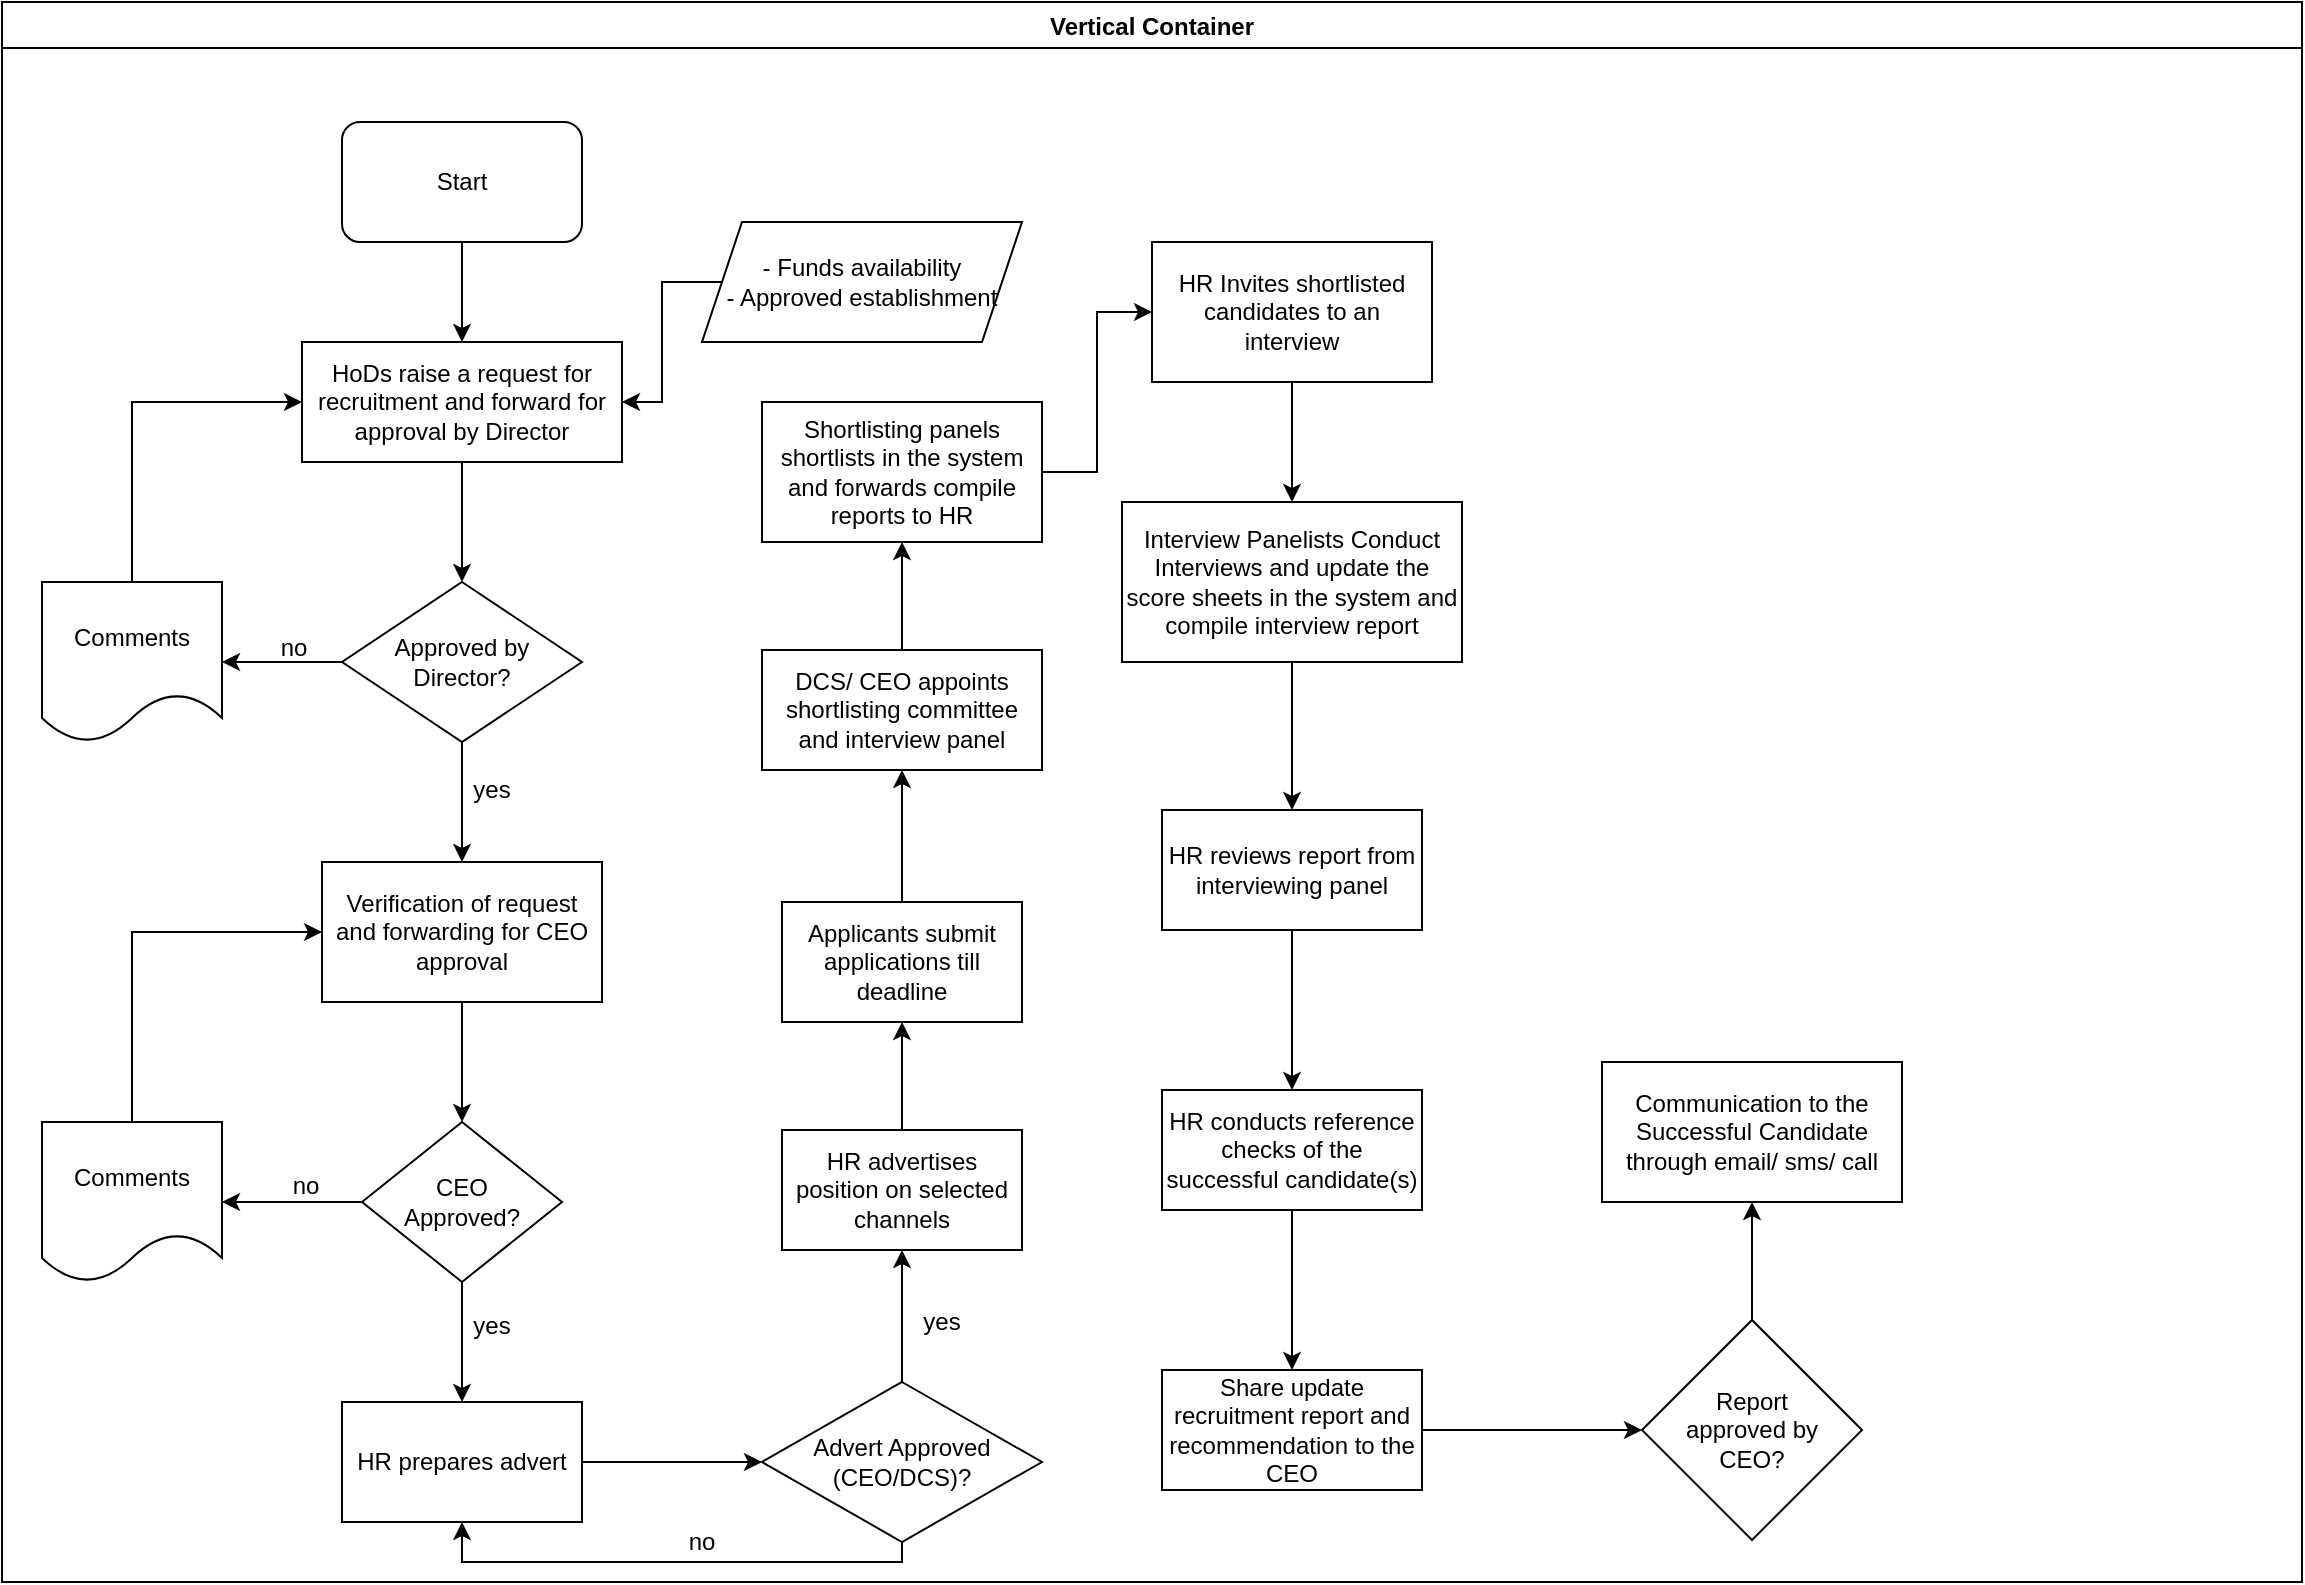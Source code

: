 <mxfile version="14.9.3" type="github">
  <diagram id="_uHtcUy28epvlYG5cTlM" name="Page-1">
    <mxGraphModel dx="1038" dy="508" grid="1" gridSize="10" guides="1" tooltips="1" connect="1" arrows="1" fold="1" page="1" pageScale="1" pageWidth="1169" pageHeight="827" math="0" shadow="0">
      <root>
        <mxCell id="0" />
        <mxCell id="1" parent="0" />
        <mxCell id="60VNQbsgn3sJ91GgjY-L-1" value="Vertical Container" style="swimlane;" vertex="1" parent="1">
          <mxGeometry x="10" y="20" width="1150" height="790" as="geometry" />
        </mxCell>
        <mxCell id="60VNQbsgn3sJ91GgjY-L-2" value="Start" style="rounded=1;whiteSpace=wrap;html=1;" vertex="1" parent="60VNQbsgn3sJ91GgjY-L-1">
          <mxGeometry x="170" y="60" width="120" height="60" as="geometry" />
        </mxCell>
        <mxCell id="60VNQbsgn3sJ91GgjY-L-9" value="" style="edgeStyle=orthogonalEdgeStyle;rounded=0;orthogonalLoop=1;jettySize=auto;html=1;" edge="1" parent="60VNQbsgn3sJ91GgjY-L-1" source="60VNQbsgn3sJ91GgjY-L-5" target="60VNQbsgn3sJ91GgjY-L-8">
          <mxGeometry relative="1" as="geometry" />
        </mxCell>
        <mxCell id="60VNQbsgn3sJ91GgjY-L-5" value="&lt;span lang=&quot;EN-GB&quot;&gt;HoDs raise a request for recruitment and forward for approval by Director&lt;br&gt;&lt;/span&gt;" style="rounded=0;whiteSpace=wrap;html=1;" vertex="1" parent="60VNQbsgn3sJ91GgjY-L-1">
          <mxGeometry x="150" y="170" width="160" height="60" as="geometry" />
        </mxCell>
        <mxCell id="60VNQbsgn3sJ91GgjY-L-4" value="" style="edgeStyle=orthogonalEdgeStyle;rounded=0;orthogonalLoop=1;jettySize=auto;html=1;" edge="1" parent="60VNQbsgn3sJ91GgjY-L-1" source="60VNQbsgn3sJ91GgjY-L-2" target="60VNQbsgn3sJ91GgjY-L-5">
          <mxGeometry relative="1" as="geometry">
            <mxPoint x="230" y="200" as="targetPoint" />
          </mxGeometry>
        </mxCell>
        <mxCell id="60VNQbsgn3sJ91GgjY-L-7" value="" style="edgeStyle=orthogonalEdgeStyle;rounded=0;orthogonalLoop=1;jettySize=auto;html=1;" edge="1" parent="60VNQbsgn3sJ91GgjY-L-1" source="60VNQbsgn3sJ91GgjY-L-6" target="60VNQbsgn3sJ91GgjY-L-5">
          <mxGeometry relative="1" as="geometry" />
        </mxCell>
        <mxCell id="60VNQbsgn3sJ91GgjY-L-6" value="&lt;div&gt;- Funds availability&lt;/div&gt;&lt;div&gt;- Approved establishment&lt;br&gt;&lt;/div&gt;" style="shape=parallelogram;perimeter=parallelogramPerimeter;whiteSpace=wrap;html=1;fixedSize=1;" vertex="1" parent="60VNQbsgn3sJ91GgjY-L-1">
          <mxGeometry x="350" y="110" width="160" height="60" as="geometry" />
        </mxCell>
        <mxCell id="60VNQbsgn3sJ91GgjY-L-11" value="" style="edgeStyle=orthogonalEdgeStyle;rounded=0;orthogonalLoop=1;jettySize=auto;html=1;" edge="1" parent="60VNQbsgn3sJ91GgjY-L-1" source="60VNQbsgn3sJ91GgjY-L-8" target="60VNQbsgn3sJ91GgjY-L-10">
          <mxGeometry relative="1" as="geometry" />
        </mxCell>
        <mxCell id="60VNQbsgn3sJ91GgjY-L-14" value="" style="edgeStyle=orthogonalEdgeStyle;rounded=0;orthogonalLoop=1;jettySize=auto;html=1;" edge="1" parent="60VNQbsgn3sJ91GgjY-L-1" source="60VNQbsgn3sJ91GgjY-L-8" target="60VNQbsgn3sJ91GgjY-L-13">
          <mxGeometry relative="1" as="geometry" />
        </mxCell>
        <mxCell id="60VNQbsgn3sJ91GgjY-L-8" value="Approved by Director?" style="rhombus;whiteSpace=wrap;html=1;rounded=0;" vertex="1" parent="60VNQbsgn3sJ91GgjY-L-1">
          <mxGeometry x="170" y="290" width="120" height="80" as="geometry" />
        </mxCell>
        <mxCell id="60VNQbsgn3sJ91GgjY-L-21" value="" style="edgeStyle=orthogonalEdgeStyle;rounded=0;orthogonalLoop=1;jettySize=auto;html=1;" edge="1" parent="60VNQbsgn3sJ91GgjY-L-1" source="60VNQbsgn3sJ91GgjY-L-10" target="60VNQbsgn3sJ91GgjY-L-20">
          <mxGeometry relative="1" as="geometry" />
        </mxCell>
        <mxCell id="60VNQbsgn3sJ91GgjY-L-10" value="Verification of request and forwarding for CEO approval" style="whiteSpace=wrap;html=1;rounded=0;" vertex="1" parent="60VNQbsgn3sJ91GgjY-L-1">
          <mxGeometry x="160" y="430" width="140" height="70" as="geometry" />
        </mxCell>
        <mxCell id="60VNQbsgn3sJ91GgjY-L-12" value="yes" style="text;html=1;strokeColor=none;fillColor=none;align=center;verticalAlign=middle;whiteSpace=wrap;rounded=0;" vertex="1" parent="60VNQbsgn3sJ91GgjY-L-1">
          <mxGeometry x="225" y="384" width="40" height="20" as="geometry" />
        </mxCell>
        <mxCell id="60VNQbsgn3sJ91GgjY-L-16" value="" style="edgeStyle=orthogonalEdgeStyle;rounded=0;orthogonalLoop=1;jettySize=auto;html=1;entryX=0;entryY=0.5;entryDx=0;entryDy=0;exitX=0.5;exitY=0;exitDx=0;exitDy=0;" edge="1" parent="60VNQbsgn3sJ91GgjY-L-1" source="60VNQbsgn3sJ91GgjY-L-13" target="60VNQbsgn3sJ91GgjY-L-5">
          <mxGeometry relative="1" as="geometry">
            <mxPoint x="65" y="200" as="targetPoint" />
          </mxGeometry>
        </mxCell>
        <mxCell id="60VNQbsgn3sJ91GgjY-L-13" value="Comments" style="shape=document;whiteSpace=wrap;html=1;boundedLbl=1;rounded=0;" vertex="1" parent="60VNQbsgn3sJ91GgjY-L-1">
          <mxGeometry x="20" y="290" width="90" height="80" as="geometry" />
        </mxCell>
        <mxCell id="60VNQbsgn3sJ91GgjY-L-23" value="" style="edgeStyle=orthogonalEdgeStyle;rounded=0;orthogonalLoop=1;jettySize=auto;html=1;" edge="1" parent="60VNQbsgn3sJ91GgjY-L-1" source="60VNQbsgn3sJ91GgjY-L-20" target="60VNQbsgn3sJ91GgjY-L-22">
          <mxGeometry relative="1" as="geometry" />
        </mxCell>
        <mxCell id="60VNQbsgn3sJ91GgjY-L-26" value="" style="edgeStyle=orthogonalEdgeStyle;rounded=0;orthogonalLoop=1;jettySize=auto;html=1;" edge="1" parent="60VNQbsgn3sJ91GgjY-L-1" source="60VNQbsgn3sJ91GgjY-L-20" target="60VNQbsgn3sJ91GgjY-L-25">
          <mxGeometry relative="1" as="geometry" />
        </mxCell>
        <mxCell id="60VNQbsgn3sJ91GgjY-L-20" value="&lt;div&gt;CEO &lt;br&gt;&lt;/div&gt;&lt;div&gt;Approved?&lt;/div&gt;" style="rhombus;whiteSpace=wrap;html=1;rounded=0;" vertex="1" parent="60VNQbsgn3sJ91GgjY-L-1">
          <mxGeometry x="180" y="560" width="100" height="80" as="geometry" />
        </mxCell>
        <mxCell id="60VNQbsgn3sJ91GgjY-L-30" value="" style="edgeStyle=orthogonalEdgeStyle;rounded=0;orthogonalLoop=1;jettySize=auto;html=1;" edge="1" parent="60VNQbsgn3sJ91GgjY-L-1" source="60VNQbsgn3sJ91GgjY-L-22" target="60VNQbsgn3sJ91GgjY-L-29">
          <mxGeometry relative="1" as="geometry" />
        </mxCell>
        <mxCell id="60VNQbsgn3sJ91GgjY-L-22" value="HR prepares advert" style="whiteSpace=wrap;html=1;rounded=0;" vertex="1" parent="60VNQbsgn3sJ91GgjY-L-1">
          <mxGeometry x="170" y="700" width="120" height="60" as="geometry" />
        </mxCell>
        <mxCell id="60VNQbsgn3sJ91GgjY-L-28" value="" style="edgeStyle=orthogonalEdgeStyle;rounded=0;orthogonalLoop=1;jettySize=auto;html=1;entryX=0;entryY=0.5;entryDx=0;entryDy=0;exitX=0.5;exitY=0;exitDx=0;exitDy=0;" edge="1" parent="60VNQbsgn3sJ91GgjY-L-1" source="60VNQbsgn3sJ91GgjY-L-25" target="60VNQbsgn3sJ91GgjY-L-10">
          <mxGeometry relative="1" as="geometry">
            <mxPoint x="65" y="470" as="targetPoint" />
          </mxGeometry>
        </mxCell>
        <mxCell id="60VNQbsgn3sJ91GgjY-L-25" value="Comments" style="shape=document;whiteSpace=wrap;html=1;boundedLbl=1;rounded=0;" vertex="1" parent="60VNQbsgn3sJ91GgjY-L-1">
          <mxGeometry x="20" y="560" width="90" height="80" as="geometry" />
        </mxCell>
        <mxCell id="60VNQbsgn3sJ91GgjY-L-32" value="" style="edgeStyle=orthogonalEdgeStyle;rounded=0;orthogonalLoop=1;jettySize=auto;html=1;" edge="1" parent="60VNQbsgn3sJ91GgjY-L-1" source="60VNQbsgn3sJ91GgjY-L-29" target="60VNQbsgn3sJ91GgjY-L-31">
          <mxGeometry relative="1" as="geometry" />
        </mxCell>
        <mxCell id="60VNQbsgn3sJ91GgjY-L-29" value="Advert Approved (CEO/DCS)?" style="rhombus;whiteSpace=wrap;html=1;rounded=0;" vertex="1" parent="60VNQbsgn3sJ91GgjY-L-1">
          <mxGeometry x="380" y="690" width="140" height="80" as="geometry" />
        </mxCell>
        <mxCell id="60VNQbsgn3sJ91GgjY-L-34" value="" style="edgeStyle=orthogonalEdgeStyle;rounded=0;orthogonalLoop=1;jettySize=auto;html=1;" edge="1" parent="60VNQbsgn3sJ91GgjY-L-1" source="60VNQbsgn3sJ91GgjY-L-31" target="60VNQbsgn3sJ91GgjY-L-33">
          <mxGeometry relative="1" as="geometry" />
        </mxCell>
        <mxCell id="60VNQbsgn3sJ91GgjY-L-31" value="HR advertises position on selected channels" style="whiteSpace=wrap;html=1;rounded=0;" vertex="1" parent="60VNQbsgn3sJ91GgjY-L-1">
          <mxGeometry x="390" y="564" width="120" height="60" as="geometry" />
        </mxCell>
        <mxCell id="60VNQbsgn3sJ91GgjY-L-41" value="" style="edgeStyle=orthogonalEdgeStyle;rounded=0;orthogonalLoop=1;jettySize=auto;html=1;" edge="1" parent="60VNQbsgn3sJ91GgjY-L-1" source="60VNQbsgn3sJ91GgjY-L-33" target="60VNQbsgn3sJ91GgjY-L-40">
          <mxGeometry relative="1" as="geometry" />
        </mxCell>
        <mxCell id="60VNQbsgn3sJ91GgjY-L-33" value="Applicants submit applications till deadline" style="whiteSpace=wrap;html=1;rounded=0;" vertex="1" parent="60VNQbsgn3sJ91GgjY-L-1">
          <mxGeometry x="390" y="450" width="120" height="60" as="geometry" />
        </mxCell>
        <mxCell id="60VNQbsgn3sJ91GgjY-L-35" value="yes" style="text;html=1;strokeColor=none;fillColor=none;align=center;verticalAlign=middle;whiteSpace=wrap;rounded=0;" vertex="1" parent="60VNQbsgn3sJ91GgjY-L-1">
          <mxGeometry x="450" y="650" width="40" height="20" as="geometry" />
        </mxCell>
        <mxCell id="60VNQbsgn3sJ91GgjY-L-37" value="" style="edgeStyle=orthogonalEdgeStyle;rounded=0;orthogonalLoop=1;jettySize=auto;html=1;entryX=0.5;entryY=1;entryDx=0;entryDy=0;exitX=0.5;exitY=1;exitDx=0;exitDy=0;" edge="1" parent="60VNQbsgn3sJ91GgjY-L-1" source="60VNQbsgn3sJ91GgjY-L-29" target="60VNQbsgn3sJ91GgjY-L-22">
          <mxGeometry relative="1" as="geometry">
            <mxPoint x="450" y="860" as="targetPoint" />
            <Array as="points">
              <mxPoint x="450" y="780" />
              <mxPoint x="230" y="780" />
            </Array>
          </mxGeometry>
        </mxCell>
        <mxCell id="60VNQbsgn3sJ91GgjY-L-44" value="" style="edgeStyle=orthogonalEdgeStyle;rounded=0;orthogonalLoop=1;jettySize=auto;html=1;" edge="1" parent="60VNQbsgn3sJ91GgjY-L-1" source="60VNQbsgn3sJ91GgjY-L-40" target="60VNQbsgn3sJ91GgjY-L-43">
          <mxGeometry relative="1" as="geometry" />
        </mxCell>
        <mxCell id="60VNQbsgn3sJ91GgjY-L-40" value="&lt;span lang=&quot;EN-GB&quot;&gt;DCS/ CEO appoints shortlisting committee and interview panel&lt;/span&gt;" style="whiteSpace=wrap;html=1;rounded=0;" vertex="1" parent="60VNQbsgn3sJ91GgjY-L-1">
          <mxGeometry x="380" y="324" width="140" height="60" as="geometry" />
        </mxCell>
        <mxCell id="60VNQbsgn3sJ91GgjY-L-46" value="" style="edgeStyle=orthogonalEdgeStyle;rounded=0;orthogonalLoop=1;jettySize=auto;html=1;entryX=0;entryY=0.5;entryDx=0;entryDy=0;" edge="1" parent="60VNQbsgn3sJ91GgjY-L-1" source="60VNQbsgn3sJ91GgjY-L-43" target="60VNQbsgn3sJ91GgjY-L-45">
          <mxGeometry relative="1" as="geometry" />
        </mxCell>
        <mxCell id="60VNQbsgn3sJ91GgjY-L-43" value="Shortlisting panels shortlists in the system and forwards compile reports to HR" style="whiteSpace=wrap;html=1;rounded=0;" vertex="1" parent="60VNQbsgn3sJ91GgjY-L-1">
          <mxGeometry x="380" y="200" width="140" height="70" as="geometry" />
        </mxCell>
        <mxCell id="60VNQbsgn3sJ91GgjY-L-48" value="" style="edgeStyle=orthogonalEdgeStyle;rounded=0;orthogonalLoop=1;jettySize=auto;html=1;" edge="1" parent="60VNQbsgn3sJ91GgjY-L-1" source="60VNQbsgn3sJ91GgjY-L-45" target="60VNQbsgn3sJ91GgjY-L-47">
          <mxGeometry relative="1" as="geometry" />
        </mxCell>
        <mxCell id="60VNQbsgn3sJ91GgjY-L-45" value="HR Invites shortlisted candidates to an interview" style="whiteSpace=wrap;html=1;rounded=0;" vertex="1" parent="60VNQbsgn3sJ91GgjY-L-1">
          <mxGeometry x="575" y="120" width="140" height="70" as="geometry" />
        </mxCell>
        <mxCell id="60VNQbsgn3sJ91GgjY-L-50" value="" style="edgeStyle=orthogonalEdgeStyle;rounded=0;orthogonalLoop=1;jettySize=auto;html=1;" edge="1" parent="60VNQbsgn3sJ91GgjY-L-1" source="60VNQbsgn3sJ91GgjY-L-47" target="60VNQbsgn3sJ91GgjY-L-49">
          <mxGeometry relative="1" as="geometry" />
        </mxCell>
        <mxCell id="60VNQbsgn3sJ91GgjY-L-47" value="&lt;span lang=&quot;EN-GB&quot;&gt;Interview Panelists Conduct Interviews and update the score sheets in the system and compile interview report&lt;br&gt;&lt;/span&gt;" style="whiteSpace=wrap;html=1;rounded=0;" vertex="1" parent="60VNQbsgn3sJ91GgjY-L-1">
          <mxGeometry x="560" y="250" width="170" height="80" as="geometry" />
        </mxCell>
        <mxCell id="60VNQbsgn3sJ91GgjY-L-52" value="" style="edgeStyle=orthogonalEdgeStyle;rounded=0;orthogonalLoop=1;jettySize=auto;html=1;" edge="1" parent="60VNQbsgn3sJ91GgjY-L-1" source="60VNQbsgn3sJ91GgjY-L-49" target="60VNQbsgn3sJ91GgjY-L-51">
          <mxGeometry relative="1" as="geometry" />
        </mxCell>
        <mxCell id="60VNQbsgn3sJ91GgjY-L-49" value="&lt;span lang=&quot;EN-GB&quot;&gt;HR reviews report from interviewing panel&lt;/span&gt;" style="whiteSpace=wrap;html=1;rounded=0;" vertex="1" parent="60VNQbsgn3sJ91GgjY-L-1">
          <mxGeometry x="580" y="404" width="130" height="60" as="geometry" />
        </mxCell>
        <mxCell id="60VNQbsgn3sJ91GgjY-L-54" value="" style="edgeStyle=orthogonalEdgeStyle;rounded=0;orthogonalLoop=1;jettySize=auto;html=1;" edge="1" parent="60VNQbsgn3sJ91GgjY-L-1" source="60VNQbsgn3sJ91GgjY-L-51" target="60VNQbsgn3sJ91GgjY-L-53">
          <mxGeometry relative="1" as="geometry" />
        </mxCell>
        <mxCell id="60VNQbsgn3sJ91GgjY-L-51" value="&lt;span lang=&quot;EN-GB&quot;&gt;HR conducts reference checks of the successful candidate(s)&lt;br&gt;&lt;/span&gt;" style="whiteSpace=wrap;html=1;rounded=0;" vertex="1" parent="60VNQbsgn3sJ91GgjY-L-1">
          <mxGeometry x="580" y="544" width="130" height="60" as="geometry" />
        </mxCell>
        <mxCell id="60VNQbsgn3sJ91GgjY-L-56" value="" style="edgeStyle=orthogonalEdgeStyle;rounded=0;orthogonalLoop=1;jettySize=auto;html=1;" edge="1" parent="60VNQbsgn3sJ91GgjY-L-1" source="60VNQbsgn3sJ91GgjY-L-53" target="60VNQbsgn3sJ91GgjY-L-55">
          <mxGeometry relative="1" as="geometry" />
        </mxCell>
        <mxCell id="60VNQbsgn3sJ91GgjY-L-53" value="Share update recruitment report and recommendation to the CEO" style="whiteSpace=wrap;html=1;rounded=0;" vertex="1" parent="60VNQbsgn3sJ91GgjY-L-1">
          <mxGeometry x="580" y="684" width="130" height="60" as="geometry" />
        </mxCell>
        <mxCell id="60VNQbsgn3sJ91GgjY-L-58" value="" style="edgeStyle=orthogonalEdgeStyle;rounded=0;orthogonalLoop=1;jettySize=auto;html=1;" edge="1" parent="60VNQbsgn3sJ91GgjY-L-1" source="60VNQbsgn3sJ91GgjY-L-55" target="60VNQbsgn3sJ91GgjY-L-57">
          <mxGeometry relative="1" as="geometry" />
        </mxCell>
        <mxCell id="60VNQbsgn3sJ91GgjY-L-55" value="&lt;div&gt;Report &lt;br&gt;&lt;/div&gt;&lt;div&gt;approved by &lt;br&gt;&lt;/div&gt;&lt;div&gt;CEO?&lt;/div&gt;" style="rhombus;whiteSpace=wrap;html=1;rounded=0;" vertex="1" parent="60VNQbsgn3sJ91GgjY-L-1">
          <mxGeometry x="820" y="659" width="110" height="110" as="geometry" />
        </mxCell>
        <mxCell id="60VNQbsgn3sJ91GgjY-L-57" value="&lt;span lang=&quot;EN-GB&quot;&gt;Communication to the Successful Candidate through email/ sms/ call&lt;/span&gt;" style="whiteSpace=wrap;html=1;rounded=0;" vertex="1" parent="60VNQbsgn3sJ91GgjY-L-1">
          <mxGeometry x="800" y="530" width="150" height="70" as="geometry" />
        </mxCell>
        <mxCell id="60VNQbsgn3sJ91GgjY-L-17" value="no" style="text;html=1;strokeColor=none;fillColor=none;align=center;verticalAlign=middle;whiteSpace=wrap;rounded=0;" vertex="1" parent="1">
          <mxGeometry x="136" y="333" width="40" height="20" as="geometry" />
        </mxCell>
        <mxCell id="60VNQbsgn3sJ91GgjY-L-24" value="yes" style="text;html=1;strokeColor=none;fillColor=none;align=center;verticalAlign=middle;whiteSpace=wrap;rounded=0;" vertex="1" parent="1">
          <mxGeometry x="235" y="672" width="40" height="20" as="geometry" />
        </mxCell>
        <mxCell id="60VNQbsgn3sJ91GgjY-L-38" value="no" style="text;html=1;strokeColor=none;fillColor=none;align=center;verticalAlign=middle;whiteSpace=wrap;rounded=0;" vertex="1" parent="1">
          <mxGeometry x="142" y="602" width="40" height="20" as="geometry" />
        </mxCell>
        <mxCell id="60VNQbsgn3sJ91GgjY-L-39" value="no" style="text;html=1;strokeColor=none;fillColor=none;align=center;verticalAlign=middle;whiteSpace=wrap;rounded=0;" vertex="1" parent="1">
          <mxGeometry x="340" y="780" width="40" height="20" as="geometry" />
        </mxCell>
      </root>
    </mxGraphModel>
  </diagram>
</mxfile>
